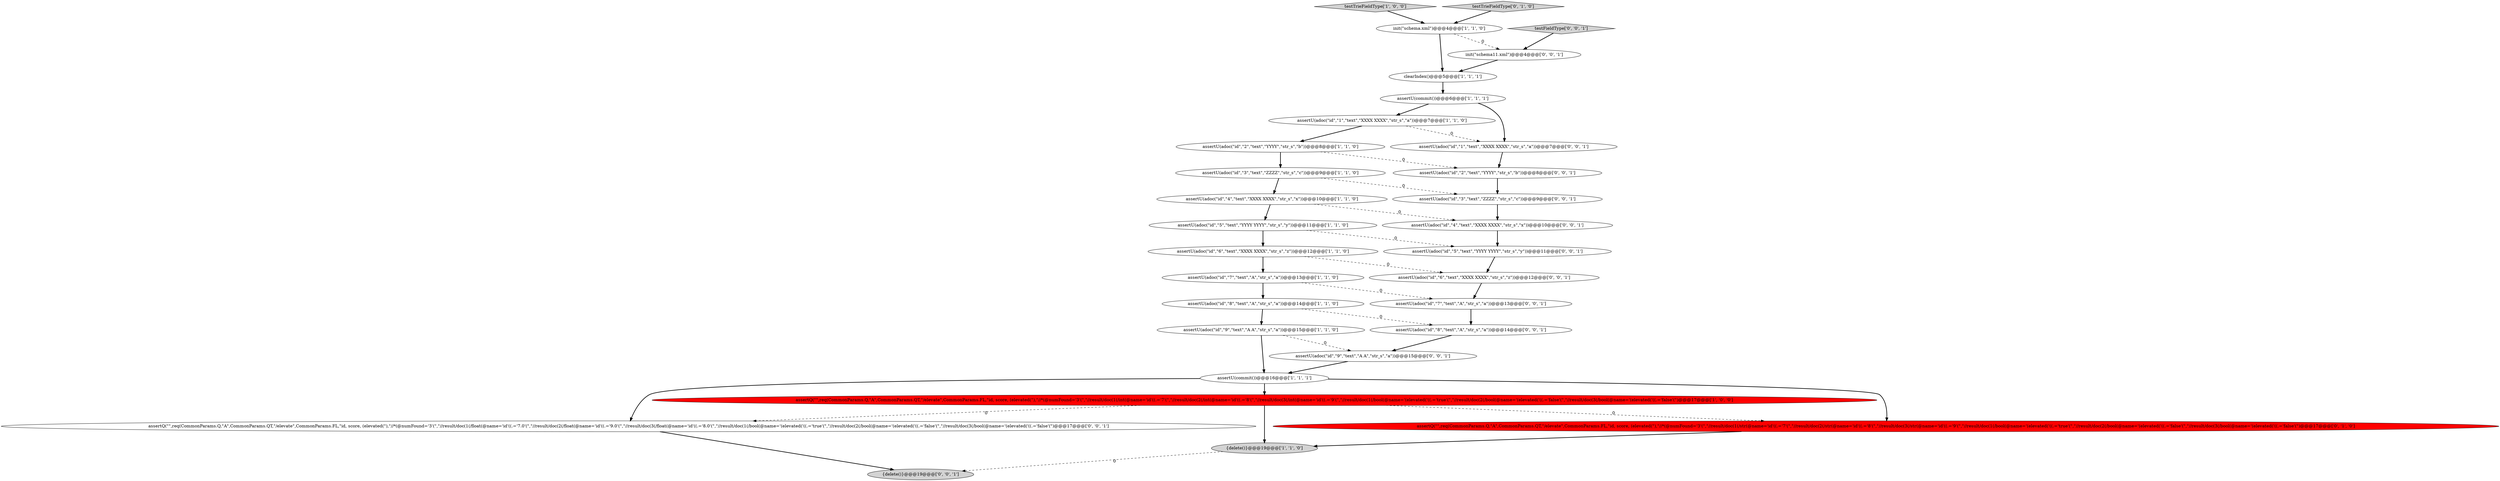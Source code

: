 digraph {
25 [style = filled, label = "assertU(adoc(\"id\",\"2\",\"text\",\"YYYY\",\"str_s\",\"b\"))@@@8@@@['0', '0', '1']", fillcolor = white, shape = ellipse image = "AAA0AAABBB3BBB"];
10 [style = filled, label = "assertU(adoc(\"id\",\"2\",\"text\",\"YYYY\",\"str_s\",\"b\"))@@@8@@@['1', '1', '0']", fillcolor = white, shape = ellipse image = "AAA0AAABBB1BBB"];
24 [style = filled, label = "assertU(adoc(\"id\",\"9\",\"text\",\"A A\",\"str_s\",\"a\"))@@@15@@@['0', '0', '1']", fillcolor = white, shape = ellipse image = "AAA0AAABBB3BBB"];
21 [style = filled, label = "assertQ(\"\",req(CommonParams.Q,\"A\",CommonParams.QT,\"/elevate\",CommonParams.FL,\"id, score, (elevated(\"),\"//*(@numFound='3'(\",\"//result/doc(1(/float(@name='id'((.='7.0'(\",\"//result/doc(2(/float(@name='id'((.='9.0'(\",\"//result/doc(3(/float(@name='id'((.='8.0'(\",\"//result/doc(1(/bool(@name='(elevated('((.='true'(\",\"//result/doc(2(/bool(@name='(elevated('((.='false'(\",\"//result/doc(3(/bool(@name='(elevated('((.='false'(\")@@@17@@@['0', '0', '1']", fillcolor = white, shape = ellipse image = "AAA0AAABBB3BBB"];
28 [style = filled, label = "assertU(adoc(\"id\",\"5\",\"text\",\"YYYY YYYY\",\"str_s\",\"y\"))@@@11@@@['0', '0', '1']", fillcolor = white, shape = ellipse image = "AAA0AAABBB3BBB"];
8 [style = filled, label = "assertU(commit())@@@16@@@['1', '1', '1']", fillcolor = white, shape = ellipse image = "AAA0AAABBB1BBB"];
11 [style = filled, label = "{delete()}@@@19@@@['1', '1', '0']", fillcolor = lightgray, shape = ellipse image = "AAA0AAABBB1BBB"];
30 [style = filled, label = "assertU(adoc(\"id\",\"8\",\"text\",\"A\",\"str_s\",\"a\"))@@@14@@@['0', '0', '1']", fillcolor = white, shape = ellipse image = "AAA0AAABBB3BBB"];
7 [style = filled, label = "assertU(adoc(\"id\",\"5\",\"text\",\"YYYY YYYY\",\"str_s\",\"y\"))@@@11@@@['1', '1', '0']", fillcolor = white, shape = ellipse image = "AAA0AAABBB1BBB"];
9 [style = filled, label = "assertU(adoc(\"id\",\"8\",\"text\",\"A\",\"str_s\",\"a\"))@@@14@@@['1', '1', '0']", fillcolor = white, shape = ellipse image = "AAA0AAABBB1BBB"];
2 [style = filled, label = "clearIndex()@@@5@@@['1', '1', '1']", fillcolor = white, shape = ellipse image = "AAA0AAABBB1BBB"];
1 [style = filled, label = "assertU(adoc(\"id\",\"6\",\"text\",\"XXXX XXXX\",\"str_s\",\"z\"))@@@12@@@['1', '1', '0']", fillcolor = white, shape = ellipse image = "AAA0AAABBB1BBB"];
14 [style = filled, label = "assertU(adoc(\"id\",\"4\",\"text\",\"XXXX XXXX\",\"str_s\",\"x\"))@@@10@@@['1', '1', '0']", fillcolor = white, shape = ellipse image = "AAA0AAABBB1BBB"];
20 [style = filled, label = "testFieldType['0', '0', '1']", fillcolor = lightgray, shape = diamond image = "AAA0AAABBB3BBB"];
12 [style = filled, label = "assertQ(\"\",req(CommonParams.Q,\"A\",CommonParams.QT,\"/elevate\",CommonParams.FL,\"id, score, (elevated(\"),\"//*(@numFound='3'(\",\"//result/doc(1(/int(@name='id'((.='7'(\",\"//result/doc(2(/int(@name='id'((.='8'(\",\"//result/doc(3(/int(@name='id'((.='9'(\",\"//result/doc(1(/bool(@name='(elevated('((.='true'(\",\"//result/doc(2(/bool(@name='(elevated('((.='false'(\",\"//result/doc(3(/bool(@name='(elevated('((.='false'(\")@@@17@@@['1', '0', '0']", fillcolor = red, shape = ellipse image = "AAA1AAABBB1BBB"];
15 [style = filled, label = "testTrieFieldType['1', '0', '0']", fillcolor = lightgray, shape = diamond image = "AAA0AAABBB1BBB"];
16 [style = filled, label = "testTrieFieldType['0', '1', '0']", fillcolor = lightgray, shape = diamond image = "AAA0AAABBB2BBB"];
3 [style = filled, label = "assertU(adoc(\"id\",\"1\",\"text\",\"XXXX XXXX\",\"str_s\",\"a\"))@@@7@@@['1', '1', '0']", fillcolor = white, shape = ellipse image = "AAA0AAABBB1BBB"];
4 [style = filled, label = "init(\"schema.xml\")@@@4@@@['1', '1', '0']", fillcolor = white, shape = ellipse image = "AAA0AAABBB1BBB"];
29 [style = filled, label = "{delete()}@@@19@@@['0', '0', '1']", fillcolor = lightgray, shape = ellipse image = "AAA0AAABBB3BBB"];
0 [style = filled, label = "assertU(commit())@@@6@@@['1', '1', '1']", fillcolor = white, shape = ellipse image = "AAA0AAABBB1BBB"];
13 [style = filled, label = "assertU(adoc(\"id\",\"3\",\"text\",\"ZZZZ\",\"str_s\",\"c\"))@@@9@@@['1', '1', '0']", fillcolor = white, shape = ellipse image = "AAA0AAABBB1BBB"];
23 [style = filled, label = "assertU(adoc(\"id\",\"7\",\"text\",\"A\",\"str_s\",\"a\"))@@@13@@@['0', '0', '1']", fillcolor = white, shape = ellipse image = "AAA0AAABBB3BBB"];
27 [style = filled, label = "assertU(adoc(\"id\",\"3\",\"text\",\"ZZZZ\",\"str_s\",\"c\"))@@@9@@@['0', '0', '1']", fillcolor = white, shape = ellipse image = "AAA0AAABBB3BBB"];
5 [style = filled, label = "assertU(adoc(\"id\",\"7\",\"text\",\"A\",\"str_s\",\"a\"))@@@13@@@['1', '1', '0']", fillcolor = white, shape = ellipse image = "AAA0AAABBB1BBB"];
17 [style = filled, label = "assertQ(\"\",req(CommonParams.Q,\"A\",CommonParams.QT,\"/elevate\",CommonParams.FL,\"id, score, (elevated(\"),\"//*(@numFound='3'(\",\"//result/doc(1(/str(@name='id'((.='7'(\",\"//result/doc(2(/str(@name='id'((.='8'(\",\"//result/doc(3(/str(@name='id'((.='9'(\",\"//result/doc(1(/bool(@name='(elevated('((.='true'(\",\"//result/doc(2(/bool(@name='(elevated('((.='false'(\",\"//result/doc(3(/bool(@name='(elevated('((.='false'(\")@@@17@@@['0', '1', '0']", fillcolor = red, shape = ellipse image = "AAA1AAABBB2BBB"];
26 [style = filled, label = "assertU(adoc(\"id\",\"6\",\"text\",\"XXXX XXXX\",\"str_s\",\"z\"))@@@12@@@['0', '0', '1']", fillcolor = white, shape = ellipse image = "AAA0AAABBB3BBB"];
18 [style = filled, label = "assertU(adoc(\"id\",\"1\",\"text\",\"XXXX XXXX\",\"str_s\",\"a\"))@@@7@@@['0', '0', '1']", fillcolor = white, shape = ellipse image = "AAA0AAABBB3BBB"];
22 [style = filled, label = "assertU(adoc(\"id\",\"4\",\"text\",\"XXXX XXXX\",\"str_s\",\"x\"))@@@10@@@['0', '0', '1']", fillcolor = white, shape = ellipse image = "AAA0AAABBB3BBB"];
6 [style = filled, label = "assertU(adoc(\"id\",\"9\",\"text\",\"A A\",\"str_s\",\"a\"))@@@15@@@['1', '1', '0']", fillcolor = white, shape = ellipse image = "AAA0AAABBB1BBB"];
19 [style = filled, label = "init(\"schema11.xml\")@@@4@@@['0', '0', '1']", fillcolor = white, shape = ellipse image = "AAA0AAABBB3BBB"];
1->5 [style = bold, label=""];
0->3 [style = bold, label=""];
30->24 [style = bold, label=""];
7->1 [style = bold, label=""];
23->30 [style = bold, label=""];
5->9 [style = bold, label=""];
1->26 [style = dashed, label="0"];
5->23 [style = dashed, label="0"];
3->18 [style = dashed, label="0"];
12->11 [style = bold, label=""];
12->17 [style = dashed, label="0"];
11->29 [style = dashed, label="0"];
14->22 [style = dashed, label="0"];
28->26 [style = bold, label=""];
22->28 [style = bold, label=""];
4->2 [style = bold, label=""];
19->2 [style = bold, label=""];
27->22 [style = bold, label=""];
12->21 [style = dashed, label="0"];
9->6 [style = bold, label=""];
14->7 [style = bold, label=""];
8->17 [style = bold, label=""];
25->27 [style = bold, label=""];
3->10 [style = bold, label=""];
2->0 [style = bold, label=""];
21->29 [style = bold, label=""];
13->27 [style = dashed, label="0"];
10->13 [style = bold, label=""];
7->28 [style = dashed, label="0"];
6->24 [style = dashed, label="0"];
26->23 [style = bold, label=""];
6->8 [style = bold, label=""];
15->4 [style = bold, label=""];
18->25 [style = bold, label=""];
8->21 [style = bold, label=""];
4->19 [style = dashed, label="0"];
0->18 [style = bold, label=""];
24->8 [style = bold, label=""];
16->4 [style = bold, label=""];
20->19 [style = bold, label=""];
13->14 [style = bold, label=""];
10->25 [style = dashed, label="0"];
8->12 [style = bold, label=""];
9->30 [style = dashed, label="0"];
17->11 [style = bold, label=""];
}
